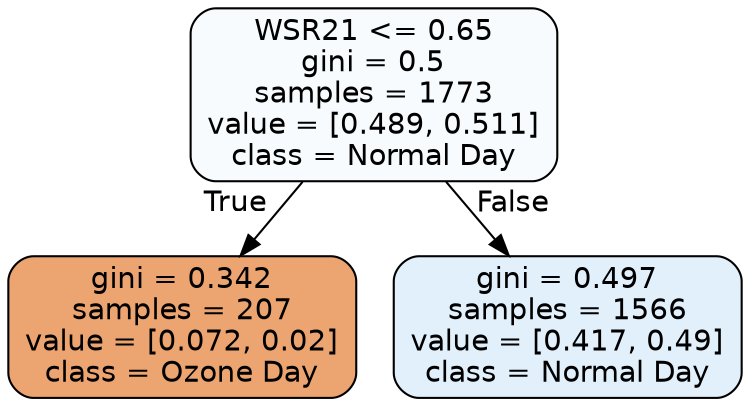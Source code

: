 digraph Tree {
node [shape=box, style="filled, rounded", color="black", fontname=helvetica] ;
edge [fontname=helvetica] ;
0 [label="WSR21 <= 0.65\ngini = 0.5\nsamples = 1773\nvalue = [0.489, 0.511]\nclass = Normal Day", fillcolor="#f7fbfe"] ;
1 [label="gini = 0.342\nsamples = 207\nvalue = [0.072, 0.02]\nclass = Ozone Day", fillcolor="#eca470"] ;
0 -> 1 [labeldistance=2.5, labelangle=45, headlabel="True"] ;
2 [label="gini = 0.497\nsamples = 1566\nvalue = [0.417, 0.49]\nclass = Normal Day", fillcolor="#e1f0fb"] ;
0 -> 2 [labeldistance=2.5, labelangle=-45, headlabel="False"] ;
}